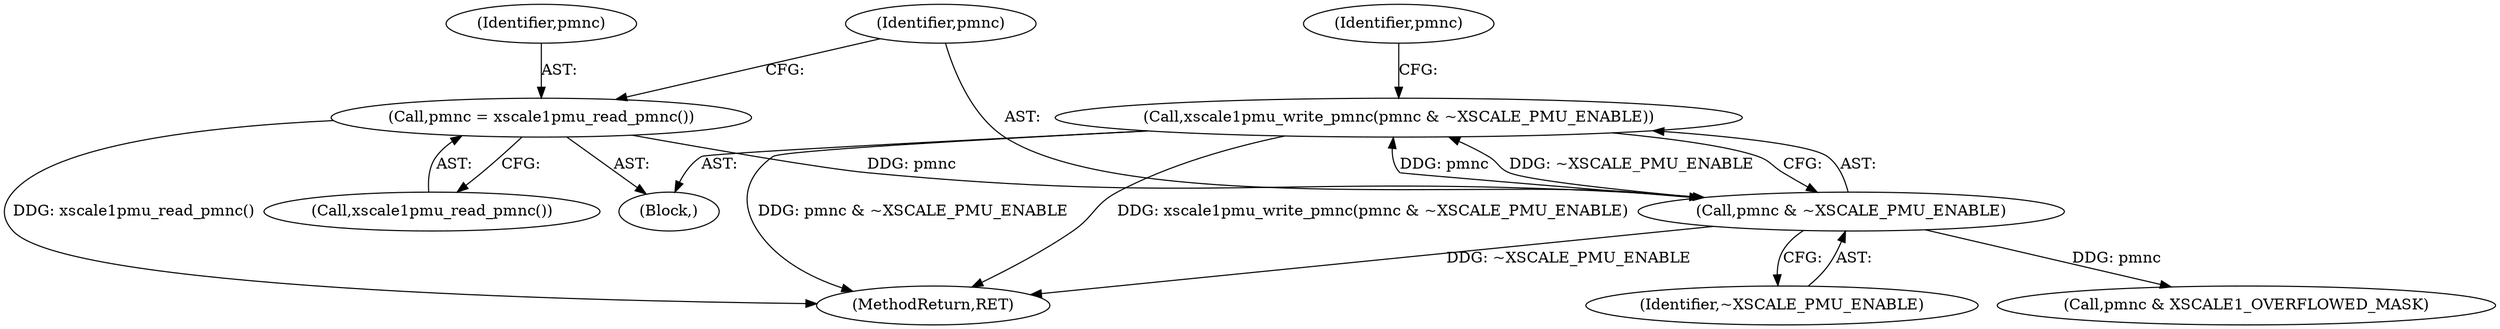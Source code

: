 digraph "0_linux_a8b0ca17b80e92faab46ee7179ba9e99ccb61233_2@API" {
"1000115" [label="(Call,xscale1pmu_write_pmnc(pmnc & ~XSCALE_PMU_ENABLE))"];
"1000116" [label="(Call,pmnc & ~XSCALE_PMU_ENABLE)"];
"1000112" [label="(Call,pmnc = xscale1pmu_read_pmnc())"];
"1000113" [label="(Identifier,pmnc)"];
"1000115" [label="(Call,xscale1pmu_write_pmnc(pmnc & ~XSCALE_PMU_ENABLE))"];
"1000118" [label="(Identifier,~XSCALE_PMU_ENABLE)"];
"1000121" [label="(Call,pmnc & XSCALE1_OVERFLOWED_MASK)"];
"1000112" [label="(Call,pmnc = xscale1pmu_read_pmnc())"];
"1000117" [label="(Identifier,pmnc)"];
"1000106" [label="(Block,)"];
"1000116" [label="(Call,pmnc & ~XSCALE_PMU_ENABLE)"];
"1000114" [label="(Call,xscale1pmu_read_pmnc())"];
"1000220" [label="(MethodReturn,RET)"];
"1000122" [label="(Identifier,pmnc)"];
"1000115" -> "1000106"  [label="AST: "];
"1000115" -> "1000116"  [label="CFG: "];
"1000116" -> "1000115"  [label="AST: "];
"1000122" -> "1000115"  [label="CFG: "];
"1000115" -> "1000220"  [label="DDG: xscale1pmu_write_pmnc(pmnc & ~XSCALE_PMU_ENABLE)"];
"1000115" -> "1000220"  [label="DDG: pmnc & ~XSCALE_PMU_ENABLE"];
"1000116" -> "1000115"  [label="DDG: pmnc"];
"1000116" -> "1000115"  [label="DDG: ~XSCALE_PMU_ENABLE"];
"1000116" -> "1000118"  [label="CFG: "];
"1000117" -> "1000116"  [label="AST: "];
"1000118" -> "1000116"  [label="AST: "];
"1000116" -> "1000220"  [label="DDG: ~XSCALE_PMU_ENABLE"];
"1000112" -> "1000116"  [label="DDG: pmnc"];
"1000116" -> "1000121"  [label="DDG: pmnc"];
"1000112" -> "1000106"  [label="AST: "];
"1000112" -> "1000114"  [label="CFG: "];
"1000113" -> "1000112"  [label="AST: "];
"1000114" -> "1000112"  [label="AST: "];
"1000117" -> "1000112"  [label="CFG: "];
"1000112" -> "1000220"  [label="DDG: xscale1pmu_read_pmnc()"];
}
